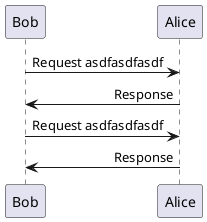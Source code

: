 @startuml

skinparam sequenceMessageAlign right
Bob -> Alice: Request asdfasdfasdf
Alice -> Bob : Response

skinparam responseMessageBelowArrow true
Bob -> Alice: Request asdfasdfasdf
Alice -> Bob : Response

@enduml
